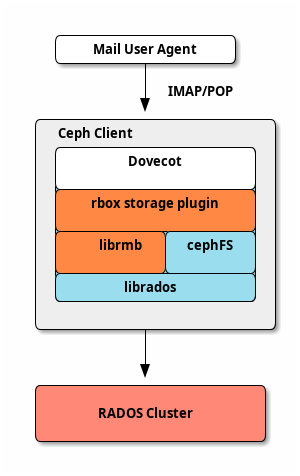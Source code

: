 @startditaa -E -r

   /-----------------\
   | Mail User Agent |
   \--------+--------/
            |
            | IMAP/POP
            v
 /-----------------------\
 |Ceph Client            |
 | /-------------------\ |
 | |      Dovecot      | |
 | |                   | |
 | +-------------------+ |
 | |rbox storage plugin| |
 | |cF84               | |
 | +----------+--------+ |
 | |   librmb | cephFS | |
 | |cF84      |   c9DE | |
 | +----------+--------+ |
 | |     librados  c9DE| |
 | \-------------------/ |
 |                   cEEE|
 \----------+------------/
            |
            |
            v
 /----------+-----------\
 |                      |
 |    RADOS Cluster     |
 |                  cF87|
 \----------------------/

@endditaa